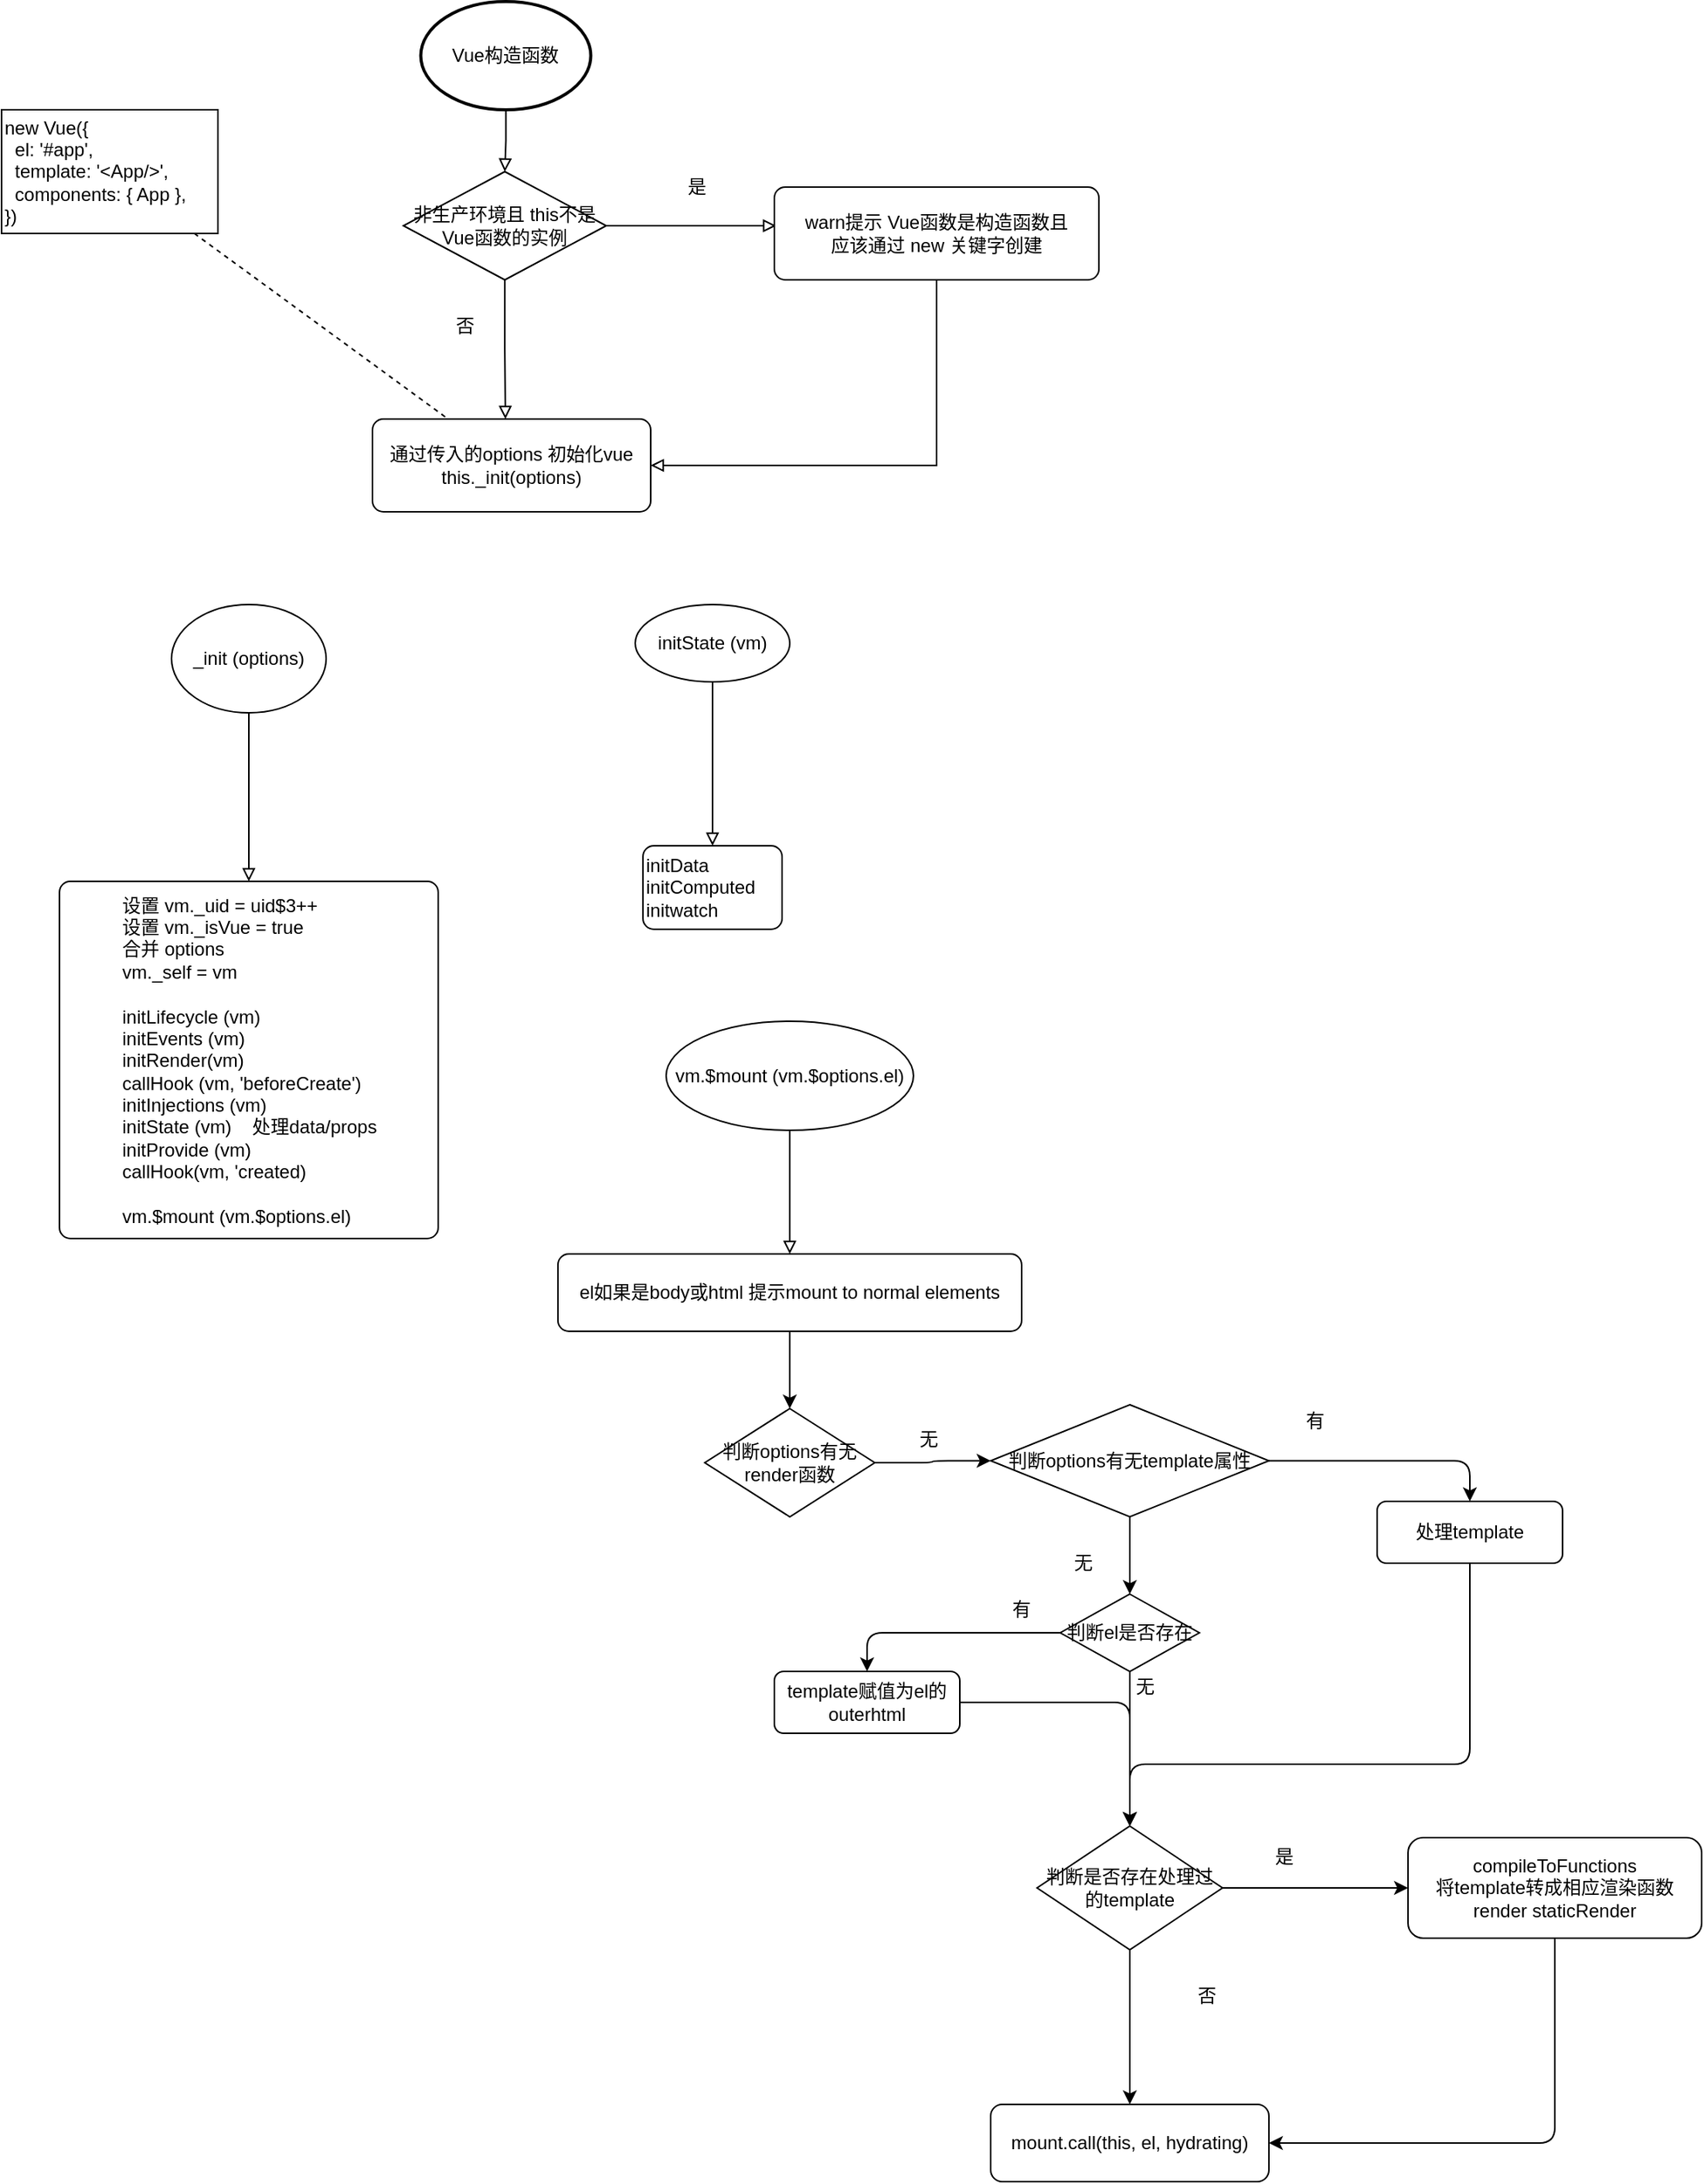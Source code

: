 <mxfile version="14.6.1" type="github">
  <diagram id="C5RBs43oDa-KdzZeNtuy" name="Page-1">
    <mxGraphModel dx="1502" dy="1548" grid="1" gridSize="10" guides="1" tooltips="1" connect="1" arrows="1" fold="1" page="1" pageScale="1" pageWidth="827" pageHeight="1169" math="0" shadow="0">
      <root>
        <mxCell id="WIyWlLk6GJQsqaUBKTNV-0" />
        <mxCell id="WIyWlLk6GJQsqaUBKTNV-1" parent="WIyWlLk6GJQsqaUBKTNV-0" />
        <mxCell id="px5DFVO-k1kZFDJR76U2-18" style="edgeStyle=orthogonalEdgeStyle;rounded=0;orthogonalLoop=1;jettySize=auto;html=1;endArrow=block;endFill=0;entryX=0.5;entryY=0;entryDx=0;entryDy=0;entryPerimeter=0;" edge="1" parent="WIyWlLk6GJQsqaUBKTNV-1" source="px5DFVO-k1kZFDJR76U2-19" target="px5DFVO-k1kZFDJR76U2-21">
          <mxGeometry relative="1" as="geometry">
            <mxPoint x="-333.75" y="-990" as="targetPoint" />
          </mxGeometry>
        </mxCell>
        <mxCell id="px5DFVO-k1kZFDJR76U2-19" value="Vue构造函数" style="strokeWidth=2;html=1;shape=mxgraph.flowchart.start_2;whiteSpace=wrap;" vertex="1" parent="WIyWlLk6GJQsqaUBKTNV-1">
          <mxGeometry x="-388.75" y="-1130" width="110" height="70" as="geometry" />
        </mxCell>
        <mxCell id="px5DFVO-k1kZFDJR76U2-20" style="edgeStyle=orthogonalEdgeStyle;rounded=0;orthogonalLoop=1;jettySize=auto;html=1;exitX=1;exitY=0.5;exitDx=0;exitDy=0;exitPerimeter=0;endArrow=block;endFill=0;" edge="1" parent="WIyWlLk6GJQsqaUBKTNV-1" source="px5DFVO-k1kZFDJR76U2-21">
          <mxGeometry relative="1" as="geometry">
            <mxPoint x="-158.75" y="-985" as="targetPoint" />
          </mxGeometry>
        </mxCell>
        <mxCell id="px5DFVO-k1kZFDJR76U2-23" style="edgeStyle=orthogonalEdgeStyle;rounded=0;orthogonalLoop=1;jettySize=auto;html=1;exitX=0.5;exitY=1;exitDx=0;exitDy=0;exitPerimeter=0;endArrow=block;endFill=0;" edge="1" parent="WIyWlLk6GJQsqaUBKTNV-1" source="px5DFVO-k1kZFDJR76U2-21">
          <mxGeometry relative="1" as="geometry">
            <mxPoint x="-334" y="-860" as="targetPoint" />
          </mxGeometry>
        </mxCell>
        <mxCell id="px5DFVO-k1kZFDJR76U2-21" value="非生产环境且 this不是Vue函数的实例" style="strokeWidth=1;html=1;shape=mxgraph.flowchart.decision;whiteSpace=wrap;" vertex="1" parent="WIyWlLk6GJQsqaUBKTNV-1">
          <mxGeometry x="-400" y="-1020" width="131.25" height="70" as="geometry" />
        </mxCell>
        <mxCell id="px5DFVO-k1kZFDJR76U2-22" value="是" style="text;html=1;strokeColor=none;fillColor=none;align=center;verticalAlign=middle;whiteSpace=wrap;rounded=0;" vertex="1" parent="WIyWlLk6GJQsqaUBKTNV-1">
          <mxGeometry x="-230" y="-1020" width="40" height="20" as="geometry" />
        </mxCell>
        <mxCell id="px5DFVO-k1kZFDJR76U2-25" value="通过传入的options 初始化vue&lt;br&gt;this._init(options)" style="rounded=1;whiteSpace=wrap;html=1;absoluteArcSize=1;arcSize=14;strokeWidth=1;" vertex="1" parent="WIyWlLk6GJQsqaUBKTNV-1">
          <mxGeometry x="-420" y="-860" width="180" height="60" as="geometry" />
        </mxCell>
        <mxCell id="px5DFVO-k1kZFDJR76U2-27" style="edgeStyle=orthogonalEdgeStyle;rounded=0;orthogonalLoop=1;jettySize=auto;html=1;exitX=0.5;exitY=1;exitDx=0;exitDy=0;entryX=1;entryY=0.5;entryDx=0;entryDy=0;endArrow=block;endFill=0;" edge="1" parent="WIyWlLk6GJQsqaUBKTNV-1" source="px5DFVO-k1kZFDJR76U2-26" target="px5DFVO-k1kZFDJR76U2-25">
          <mxGeometry relative="1" as="geometry" />
        </mxCell>
        <mxCell id="px5DFVO-k1kZFDJR76U2-26" value="warn提示 Vue函数是构造函数且&lt;br&gt;应该通过 new 关键字创建" style="rounded=1;whiteSpace=wrap;html=1;absoluteArcSize=1;arcSize=14;strokeWidth=1;" vertex="1" parent="WIyWlLk6GJQsqaUBKTNV-1">
          <mxGeometry x="-160" y="-1010" width="210" height="60" as="geometry" />
        </mxCell>
        <mxCell id="px5DFVO-k1kZFDJR76U2-28" value="否" style="text;html=1;strokeColor=none;fillColor=none;align=center;verticalAlign=middle;whiteSpace=wrap;rounded=0;" vertex="1" parent="WIyWlLk6GJQsqaUBKTNV-1">
          <mxGeometry x="-380" y="-930" width="40" height="20" as="geometry" />
        </mxCell>
        <mxCell id="px5DFVO-k1kZFDJR76U2-29" value="&lt;div&gt;new Vue({&lt;/div&gt;&lt;div&gt;&amp;nbsp; el: &#39;#app&#39;,&lt;/div&gt;&lt;div&gt;&amp;nbsp; template: &#39;&amp;lt;App/&amp;gt;&#39;,&lt;/div&gt;&lt;div&gt;&amp;nbsp; components: { App },&lt;/div&gt;&lt;div&gt;})&lt;/div&gt;" style="rounded=0;whiteSpace=wrap;html=1;strokeWidth=1;align=left;" vertex="1" parent="WIyWlLk6GJQsqaUBKTNV-1">
          <mxGeometry x="-660" y="-1060" width="140" height="80" as="geometry" />
        </mxCell>
        <mxCell id="px5DFVO-k1kZFDJR76U2-31" value="" style="endArrow=none;dashed=1;html=1;" edge="1" parent="WIyWlLk6GJQsqaUBKTNV-1" source="px5DFVO-k1kZFDJR76U2-29" target="px5DFVO-k1kZFDJR76U2-25">
          <mxGeometry width="50" height="50" relative="1" as="geometry">
            <mxPoint x="-350" y="-940" as="sourcePoint" />
            <mxPoint x="-300" y="-990" as="targetPoint" />
          </mxGeometry>
        </mxCell>
        <mxCell id="px5DFVO-k1kZFDJR76U2-34" style="edgeStyle=orthogonalEdgeStyle;rounded=0;orthogonalLoop=1;jettySize=auto;html=1;endArrow=block;endFill=0;entryX=0.5;entryY=0;entryDx=0;entryDy=0;" edge="1" parent="WIyWlLk6GJQsqaUBKTNV-1" source="px5DFVO-k1kZFDJR76U2-33" target="px5DFVO-k1kZFDJR76U2-35">
          <mxGeometry relative="1" as="geometry">
            <mxPoint x="-500" y="-590" as="targetPoint" />
          </mxGeometry>
        </mxCell>
        <mxCell id="px5DFVO-k1kZFDJR76U2-33" value="_init (options)" style="strokeWidth=1;html=1;shape=mxgraph.flowchart.start_2;whiteSpace=wrap;rounded=1;" vertex="1" parent="WIyWlLk6GJQsqaUBKTNV-1">
          <mxGeometry x="-550" y="-740" width="100" height="70" as="geometry" />
        </mxCell>
        <mxCell id="px5DFVO-k1kZFDJR76U2-35" value="&lt;div style=&quot;text-align: justify&quot;&gt;&lt;span&gt;设置 vm._uid = uid$3++&lt;/span&gt;&lt;/div&gt;&lt;div style=&quot;text-align: justify&quot;&gt;&lt;span&gt;设置 vm._isVue = true&lt;/span&gt;&lt;/div&gt;&lt;div style=&quot;text-align: justify&quot;&gt;合并 options&lt;/div&gt;&lt;div style=&quot;text-align: justify&quot;&gt;vm._self = vm&lt;/div&gt;&lt;div style=&quot;text-align: justify&quot;&gt;&lt;br&gt;&lt;/div&gt;&lt;div style=&quot;text-align: justify&quot;&gt;initLifecycle (vm)&lt;/div&gt;&lt;div style=&quot;text-align: justify&quot;&gt;initEvents (vm)&lt;/div&gt;&lt;div style=&quot;text-align: justify&quot;&gt;initRender(vm)&lt;/div&gt;&lt;div style=&quot;text-align: justify&quot;&gt;callHook (vm, &#39;beforeCreate&#39;)&lt;/div&gt;&lt;div style=&quot;text-align: justify&quot;&gt;initInjections (vm)&lt;/div&gt;&lt;div style=&quot;text-align: justify&quot;&gt;initState (vm)&amp;nbsp; &amp;nbsp; 处理data/props&lt;/div&gt;&lt;div style=&quot;text-align: justify&quot;&gt;initProvide (vm)&lt;/div&gt;&lt;div style=&quot;text-align: justify&quot;&gt;callHook(vm, &#39;created)&lt;/div&gt;&lt;div style=&quot;text-align: justify&quot;&gt;&lt;br&gt;&lt;/div&gt;&lt;div style=&quot;text-align: justify&quot;&gt;vm.$mount (vm.$options.el)&lt;/div&gt;" style="rounded=1;whiteSpace=wrap;html=1;absoluteArcSize=1;arcSize=14;strokeWidth=1;" vertex="1" parent="WIyWlLk6GJQsqaUBKTNV-1">
          <mxGeometry x="-622.5" y="-561" width="245" height="231" as="geometry" />
        </mxCell>
        <mxCell id="px5DFVO-k1kZFDJR76U2-37" style="edgeStyle=orthogonalEdgeStyle;rounded=0;orthogonalLoop=1;jettySize=auto;html=1;endArrow=block;endFill=0;entryX=0.5;entryY=0;entryDx=0;entryDy=0;" edge="1" parent="WIyWlLk6GJQsqaUBKTNV-1" source="px5DFVO-k1kZFDJR76U2-36" target="px5DFVO-k1kZFDJR76U2-38">
          <mxGeometry relative="1" as="geometry">
            <mxPoint x="-200" y="-600" as="targetPoint" />
          </mxGeometry>
        </mxCell>
        <mxCell id="px5DFVO-k1kZFDJR76U2-36" value="&lt;span style=&quot;text-align: justify&quot;&gt;initState (vm)&lt;/span&gt;" style="strokeWidth=1;html=1;shape=mxgraph.flowchart.start_2;whiteSpace=wrap;rounded=1;" vertex="1" parent="WIyWlLk6GJQsqaUBKTNV-1">
          <mxGeometry x="-250" y="-740" width="100" height="50" as="geometry" />
        </mxCell>
        <mxCell id="px5DFVO-k1kZFDJR76U2-38" value="initData&lt;br&gt;initComputed&lt;br&gt;&lt;div&gt;&lt;span&gt;initwatch&lt;/span&gt;&lt;/div&gt;" style="rounded=1;whiteSpace=wrap;html=1;absoluteArcSize=1;arcSize=14;strokeWidth=1;align=left;" vertex="1" parent="WIyWlLk6GJQsqaUBKTNV-1">
          <mxGeometry x="-245" y="-584" width="90" height="54" as="geometry" />
        </mxCell>
        <mxCell id="px5DFVO-k1kZFDJR76U2-41" style="edgeStyle=orthogonalEdgeStyle;rounded=0;orthogonalLoop=1;jettySize=auto;html=1;endArrow=block;endFill=0;entryX=0.5;entryY=0;entryDx=0;entryDy=0;" edge="1" parent="WIyWlLk6GJQsqaUBKTNV-1" source="px5DFVO-k1kZFDJR76U2-39" target="px5DFVO-k1kZFDJR76U2-42">
          <mxGeometry relative="1" as="geometry">
            <mxPoint x="-150" y="-340" as="targetPoint" />
          </mxGeometry>
        </mxCell>
        <mxCell id="px5DFVO-k1kZFDJR76U2-39" value="&lt;span style=&quot;text-align: justify&quot;&gt;vm.$mount (vm.$options.el)&lt;/span&gt;" style="strokeWidth=1;html=1;shape=mxgraph.flowchart.start_2;whiteSpace=wrap;rounded=1;" vertex="1" parent="WIyWlLk6GJQsqaUBKTNV-1">
          <mxGeometry x="-230" y="-470.5" width="160" height="70.5" as="geometry" />
        </mxCell>
        <mxCell id="px5DFVO-k1kZFDJR76U2-44" style="edgeStyle=orthogonalEdgeStyle;curved=0;rounded=1;sketch=0;orthogonalLoop=1;jettySize=auto;html=1;entryX=0.5;entryY=0;entryDx=0;entryDy=0;entryPerimeter=0;" edge="1" parent="WIyWlLk6GJQsqaUBKTNV-1" source="px5DFVO-k1kZFDJR76U2-42" target="px5DFVO-k1kZFDJR76U2-46">
          <mxGeometry relative="1" as="geometry">
            <mxPoint x="-150.95" y="-200" as="targetPoint" />
          </mxGeometry>
        </mxCell>
        <mxCell id="px5DFVO-k1kZFDJR76U2-42" value="el如果是body或html 提示mount to normal elements" style="rounded=1;whiteSpace=wrap;html=1;absoluteArcSize=1;arcSize=14;strokeWidth=1;" vertex="1" parent="WIyWlLk6GJQsqaUBKTNV-1">
          <mxGeometry x="-300" y="-320" width="300" height="50" as="geometry" />
        </mxCell>
        <mxCell id="px5DFVO-k1kZFDJR76U2-48" style="edgeStyle=orthogonalEdgeStyle;curved=0;rounded=1;sketch=0;orthogonalLoop=1;jettySize=auto;html=1;entryX=0;entryY=0.5;entryDx=0;entryDy=0;" edge="1" parent="WIyWlLk6GJQsqaUBKTNV-1" source="px5DFVO-k1kZFDJR76U2-46" target="px5DFVO-k1kZFDJR76U2-50">
          <mxGeometry relative="1" as="geometry">
            <mxPoint x="-20" y="-185" as="targetPoint" />
          </mxGeometry>
        </mxCell>
        <mxCell id="px5DFVO-k1kZFDJR76U2-46" value="判断options有无render函数" style="strokeWidth=1;html=1;shape=mxgraph.flowchart.decision;whiteSpace=wrap;rounded=0;sketch=0;" vertex="1" parent="WIyWlLk6GJQsqaUBKTNV-1">
          <mxGeometry x="-205" y="-220" width="110" height="70" as="geometry" />
        </mxCell>
        <mxCell id="px5DFVO-k1kZFDJR76U2-49" value="无" style="text;html=1;strokeColor=none;fillColor=none;align=center;verticalAlign=middle;whiteSpace=wrap;rounded=0;sketch=0;" vertex="1" parent="WIyWlLk6GJQsqaUBKTNV-1">
          <mxGeometry x="-80" y="-210" width="40" height="20" as="geometry" />
        </mxCell>
        <mxCell id="px5DFVO-k1kZFDJR76U2-51" style="edgeStyle=orthogonalEdgeStyle;curved=0;rounded=1;sketch=0;orthogonalLoop=1;jettySize=auto;html=1;entryX=0.5;entryY=0;entryDx=0;entryDy=0;" edge="1" parent="WIyWlLk6GJQsqaUBKTNV-1" source="px5DFVO-k1kZFDJR76U2-50" target="px5DFVO-k1kZFDJR76U2-58">
          <mxGeometry relative="1" as="geometry">
            <mxPoint x="70" y="-90" as="targetPoint" />
          </mxGeometry>
        </mxCell>
        <mxCell id="px5DFVO-k1kZFDJR76U2-54" style="edgeStyle=orthogonalEdgeStyle;curved=0;rounded=1;sketch=0;orthogonalLoop=1;jettySize=auto;html=1;exitX=1;exitY=0.5;exitDx=0;exitDy=0;entryX=0.5;entryY=0;entryDx=0;entryDy=0;" edge="1" parent="WIyWlLk6GJQsqaUBKTNV-1" source="px5DFVO-k1kZFDJR76U2-50" target="px5DFVO-k1kZFDJR76U2-56">
          <mxGeometry relative="1" as="geometry">
            <mxPoint x="220" y="-186" as="targetPoint" />
          </mxGeometry>
        </mxCell>
        <mxCell id="px5DFVO-k1kZFDJR76U2-50" value="判断options有无template属性" style="rhombus;whiteSpace=wrap;html=1;fontFamily=Helvetica;fontSize=12;fontColor=#000000;align=center;strokeColor=#000000;strokeWidth=1;fillColor=#ffffff;sketch=0;" vertex="1" parent="WIyWlLk6GJQsqaUBKTNV-1">
          <mxGeometry x="-20" y="-222.5" width="180" height="72.5" as="geometry" />
        </mxCell>
        <mxCell id="px5DFVO-k1kZFDJR76U2-53" value="无" style="text;html=1;strokeColor=none;fillColor=none;align=center;verticalAlign=middle;whiteSpace=wrap;rounded=0;sketch=0;" vertex="1" parent="WIyWlLk6GJQsqaUBKTNV-1">
          <mxGeometry x="20" y="-130" width="40" height="20" as="geometry" />
        </mxCell>
        <mxCell id="px5DFVO-k1kZFDJR76U2-55" value="有" style="text;html=1;strokeColor=none;fillColor=none;align=center;verticalAlign=middle;whiteSpace=wrap;rounded=0;sketch=0;" vertex="1" parent="WIyWlLk6GJQsqaUBKTNV-1">
          <mxGeometry x="170" y="-222" width="40" height="20" as="geometry" />
        </mxCell>
        <mxCell id="px5DFVO-k1kZFDJR76U2-72" style="edgeStyle=orthogonalEdgeStyle;curved=0;rounded=1;sketch=0;orthogonalLoop=1;jettySize=auto;html=1;entryX=0.5;entryY=0;entryDx=0;entryDy=0;" edge="1" parent="WIyWlLk6GJQsqaUBKTNV-1" source="px5DFVO-k1kZFDJR76U2-56" target="px5DFVO-k1kZFDJR76U2-60">
          <mxGeometry relative="1" as="geometry">
            <Array as="points">
              <mxPoint x="290" y="10" />
              <mxPoint x="70" y="10" />
            </Array>
          </mxGeometry>
        </mxCell>
        <mxCell id="px5DFVO-k1kZFDJR76U2-56" value="处理template" style="rounded=1;whiteSpace=wrap;html=1;sketch=0;strokeWidth=1;" vertex="1" parent="WIyWlLk6GJQsqaUBKTNV-1">
          <mxGeometry x="230" y="-160" width="120" height="40" as="geometry" />
        </mxCell>
        <mxCell id="px5DFVO-k1kZFDJR76U2-61" style="edgeStyle=orthogonalEdgeStyle;curved=0;rounded=1;sketch=0;orthogonalLoop=1;jettySize=auto;html=1;entryX=0.5;entryY=0;entryDx=0;entryDy=0;" edge="1" parent="WIyWlLk6GJQsqaUBKTNV-1" source="px5DFVO-k1kZFDJR76U2-58" target="px5DFVO-k1kZFDJR76U2-60">
          <mxGeometry relative="1" as="geometry" />
        </mxCell>
        <mxCell id="px5DFVO-k1kZFDJR76U2-67" style="edgeStyle=orthogonalEdgeStyle;curved=0;rounded=1;sketch=0;orthogonalLoop=1;jettySize=auto;html=1;entryX=0.5;entryY=0;entryDx=0;entryDy=0;" edge="1" parent="WIyWlLk6GJQsqaUBKTNV-1" source="px5DFVO-k1kZFDJR76U2-58" target="px5DFVO-k1kZFDJR76U2-69">
          <mxGeometry relative="1" as="geometry">
            <mxPoint x="-40" y="-75" as="targetPoint" />
          </mxGeometry>
        </mxCell>
        <mxCell id="px5DFVO-k1kZFDJR76U2-58" value="判断el是否存在" style="rhombus;whiteSpace=wrap;html=1;rounded=0;sketch=0;strokeWidth=1;" vertex="1" parent="WIyWlLk6GJQsqaUBKTNV-1">
          <mxGeometry x="25" y="-100" width="90" height="50" as="geometry" />
        </mxCell>
        <mxCell id="px5DFVO-k1kZFDJR76U2-74" style="edgeStyle=orthogonalEdgeStyle;curved=0;rounded=1;sketch=0;orthogonalLoop=1;jettySize=auto;html=1;entryX=0;entryY=0.5;entryDx=0;entryDy=0;" edge="1" parent="WIyWlLk6GJQsqaUBKTNV-1" source="px5DFVO-k1kZFDJR76U2-60" target="px5DFVO-k1kZFDJR76U2-76">
          <mxGeometry relative="1" as="geometry">
            <mxPoint x="200" y="85" as="targetPoint" />
          </mxGeometry>
        </mxCell>
        <mxCell id="px5DFVO-k1kZFDJR76U2-80" style="edgeStyle=orthogonalEdgeStyle;curved=0;rounded=1;sketch=0;orthogonalLoop=1;jettySize=auto;html=1;entryX=0.5;entryY=0;entryDx=0;entryDy=0;" edge="1" parent="WIyWlLk6GJQsqaUBKTNV-1" source="px5DFVO-k1kZFDJR76U2-60" target="px5DFVO-k1kZFDJR76U2-78">
          <mxGeometry relative="1" as="geometry" />
        </mxCell>
        <mxCell id="px5DFVO-k1kZFDJR76U2-60" value="判断是否存在处理过的template" style="rhombus;whiteSpace=wrap;html=1;fontFamily=Helvetica;fontSize=12;fontColor=#000000;align=center;strokeColor=#000000;strokeWidth=1;fillColor=#ffffff;sketch=0;" vertex="1" parent="WIyWlLk6GJQsqaUBKTNV-1">
          <mxGeometry x="10" y="50" width="120" height="80" as="geometry" />
        </mxCell>
        <mxCell id="px5DFVO-k1kZFDJR76U2-62" value="无" style="text;html=1;strokeColor=none;fillColor=none;align=center;verticalAlign=middle;whiteSpace=wrap;rounded=0;sketch=0;" vertex="1" parent="WIyWlLk6GJQsqaUBKTNV-1">
          <mxGeometry x="60" y="-50" width="40" height="20" as="geometry" />
        </mxCell>
        <mxCell id="px5DFVO-k1kZFDJR76U2-68" value="有" style="text;html=1;strokeColor=none;fillColor=none;align=center;verticalAlign=middle;whiteSpace=wrap;rounded=0;sketch=0;" vertex="1" parent="WIyWlLk6GJQsqaUBKTNV-1">
          <mxGeometry x="-20" y="-100" width="40" height="20" as="geometry" />
        </mxCell>
        <mxCell id="px5DFVO-k1kZFDJR76U2-71" style="edgeStyle=orthogonalEdgeStyle;curved=0;rounded=1;sketch=0;orthogonalLoop=1;jettySize=auto;html=1;entryX=0.5;entryY=0;entryDx=0;entryDy=0;" edge="1" parent="WIyWlLk6GJQsqaUBKTNV-1" source="px5DFVO-k1kZFDJR76U2-69" target="px5DFVO-k1kZFDJR76U2-60">
          <mxGeometry relative="1" as="geometry">
            <mxPoint x="70" as="targetPoint" />
            <Array as="points">
              <mxPoint x="70" y="-30" />
            </Array>
          </mxGeometry>
        </mxCell>
        <mxCell id="px5DFVO-k1kZFDJR76U2-69" value="template赋值为el的outerhtml" style="rounded=1;whiteSpace=wrap;html=1;sketch=0;strokeWidth=1;" vertex="1" parent="WIyWlLk6GJQsqaUBKTNV-1">
          <mxGeometry x="-160" y="-50" width="120" height="40" as="geometry" />
        </mxCell>
        <mxCell id="px5DFVO-k1kZFDJR76U2-75" value="是" style="text;html=1;strokeColor=none;fillColor=none;align=center;verticalAlign=middle;whiteSpace=wrap;rounded=0;sketch=0;" vertex="1" parent="WIyWlLk6GJQsqaUBKTNV-1">
          <mxGeometry x="150" y="60" width="40" height="20" as="geometry" />
        </mxCell>
        <mxCell id="px5DFVO-k1kZFDJR76U2-82" style="edgeStyle=orthogonalEdgeStyle;curved=0;rounded=1;sketch=0;orthogonalLoop=1;jettySize=auto;html=1;entryX=1;entryY=0.5;entryDx=0;entryDy=0;" edge="1" parent="WIyWlLk6GJQsqaUBKTNV-1" source="px5DFVO-k1kZFDJR76U2-76" target="px5DFVO-k1kZFDJR76U2-78">
          <mxGeometry relative="1" as="geometry">
            <Array as="points">
              <mxPoint x="345" y="255" />
            </Array>
          </mxGeometry>
        </mxCell>
        <mxCell id="px5DFVO-k1kZFDJR76U2-76" value="compileToFunctions&lt;br&gt;将template转成相应渲染函数&lt;br&gt;render staticRender" style="rounded=1;whiteSpace=wrap;html=1;sketch=0;strokeWidth=1;" vertex="1" parent="WIyWlLk6GJQsqaUBKTNV-1">
          <mxGeometry x="250" y="57.5" width="190" height="65" as="geometry" />
        </mxCell>
        <mxCell id="px5DFVO-k1kZFDJR76U2-78" value="mount.call(this, el, hydrating)" style="rounded=1;whiteSpace=wrap;html=1;sketch=0;strokeWidth=1;" vertex="1" parent="WIyWlLk6GJQsqaUBKTNV-1">
          <mxGeometry x="-20" y="230" width="180" height="50" as="geometry" />
        </mxCell>
        <mxCell id="px5DFVO-k1kZFDJR76U2-81" value="否" style="text;html=1;strokeColor=none;fillColor=none;align=center;verticalAlign=middle;whiteSpace=wrap;rounded=0;sketch=0;" vertex="1" parent="WIyWlLk6GJQsqaUBKTNV-1">
          <mxGeometry x="100" y="150" width="40" height="20" as="geometry" />
        </mxCell>
      </root>
    </mxGraphModel>
  </diagram>
</mxfile>
